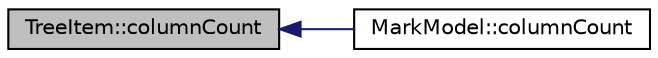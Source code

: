 digraph "TreeItem::columnCount"
{
  edge [fontname="Helvetica",fontsize="10",labelfontname="Helvetica",labelfontsize="10"];
  node [fontname="Helvetica",fontsize="10",shape=record];
  rankdir="LR";
  Node62 [label="TreeItem::columnCount",height=0.2,width=0.4,color="black", fillcolor="grey75", style="filled", fontcolor="black"];
  Node62 -> Node63 [dir="back",color="midnightblue",fontsize="10",style="solid",fontname="Helvetica"];
  Node63 [label="MarkModel::columnCount",height=0.2,width=0.4,color="black", fillcolor="white", style="filled",URL="$class_mark_model.html#ac8f333311a34cb94c3c2da5e88adbc8b",tooltip="Reimplemented from QAbstractItemModel::columnCount(const QModelIndex & parent) const. "];
}
